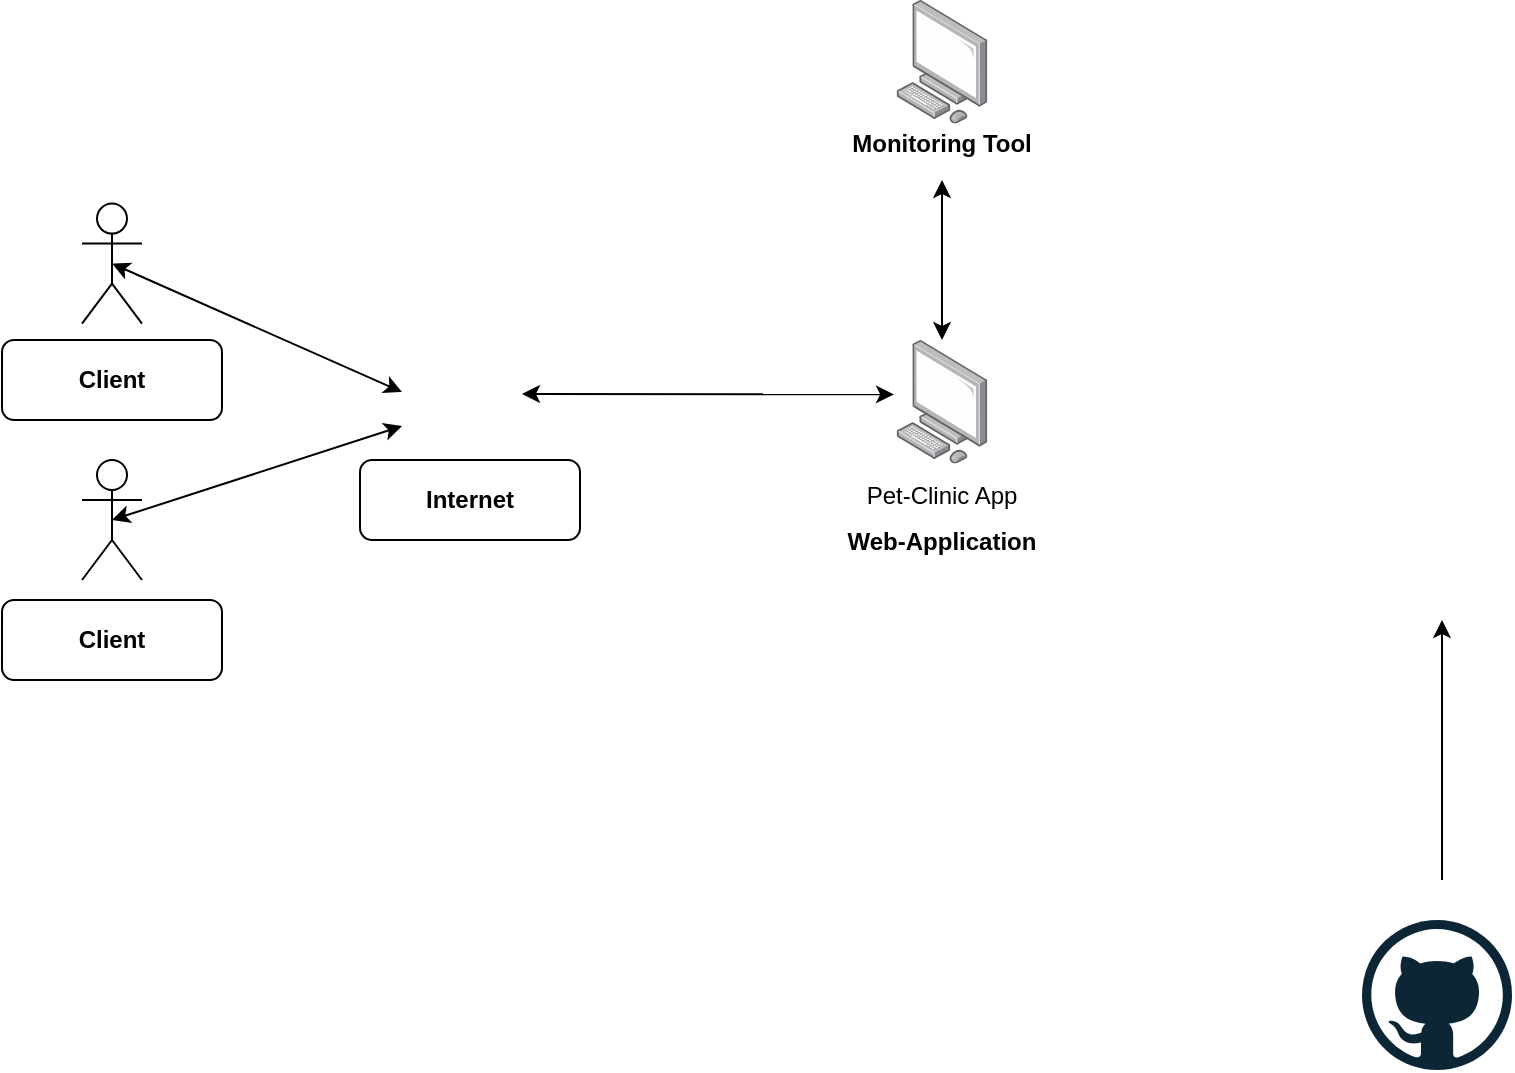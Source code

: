 <mxfile version="21.6.6" type="github">
  <diagram name="Page-1" id="biT-YGSAKw_1VXWfMTr1">
    <mxGraphModel dx="1050" dy="574" grid="1" gridSize="10" guides="1" tooltips="1" connect="1" arrows="1" fold="1" page="1" pageScale="1" pageWidth="850" pageHeight="1100" math="0" shadow="0">
      <root>
        <mxCell id="0" />
        <mxCell id="1" parent="0" />
        <mxCell id="zbKXCMnSr81tl0BGBho--5" value="Pet-Clinic App&lt;br&gt;" style="rounded=1;whiteSpace=wrap;html=1;fillColor=none;strokeColor=none;" vertex="1" parent="1">
          <mxGeometry x="450.0" y="238.2" width="120" height="60" as="geometry" />
        </mxCell>
        <mxCell id="zbKXCMnSr81tl0BGBho--1" value="" style="image;points=[];aspect=fixed;html=1;align=center;shadow=0;dashed=0;image=img/lib/allied_telesis/computer_and_terminals/Personal_Computer.svg;" vertex="1" parent="1">
          <mxGeometry x="487.2" y="190" width="45.6" height="61.8" as="geometry" />
        </mxCell>
        <mxCell id="zbKXCMnSr81tl0BGBho--7" value="" style="image;points=[];aspect=fixed;html=1;align=center;shadow=0;dashed=0;image=img/lib/allied_telesis/computer_and_terminals/Personal_Computer.svg;" vertex="1" parent="1">
          <mxGeometry x="487.2" y="20" width="45.6" height="61.8" as="geometry" />
        </mxCell>
        <mxCell id="zbKXCMnSr81tl0BGBho--8" value="&lt;b&gt;Monitoring Tool&lt;/b&gt;" style="rounded=1;whiteSpace=wrap;html=1;fillColor=none;strokeColor=none;" vertex="1" parent="1">
          <mxGeometry x="450.0" y="61.8" width="120" height="60" as="geometry" />
        </mxCell>
        <mxCell id="zbKXCMnSr81tl0BGBho--11" value="&lt;b&gt;Web-Application&lt;br&gt;&lt;br&gt;&lt;/b&gt;" style="rounded=1;whiteSpace=wrap;html=1;fillColor=none;strokeColor=none;" vertex="1" parent="1">
          <mxGeometry x="450.0" y="268.2" width="120" height="60" as="geometry" />
        </mxCell>
        <mxCell id="zbKXCMnSr81tl0BGBho--15" value="Actor" style="shape=umlActor;verticalLabelPosition=bottom;verticalAlign=top;html=1;outlineConnect=0;" vertex="1" parent="1">
          <mxGeometry x="80" y="250" width="30" height="60" as="geometry" />
        </mxCell>
        <mxCell id="zbKXCMnSr81tl0BGBho--16" value="Actor" style="shape=umlActor;verticalLabelPosition=bottom;verticalAlign=top;html=1;outlineConnect=0;" vertex="1" parent="1">
          <mxGeometry x="80" y="121.8" width="30" height="60" as="geometry" />
        </mxCell>
        <mxCell id="zbKXCMnSr81tl0BGBho--19" value="" style="shape=image;html=1;verticalAlign=top;verticalLabelPosition=bottom;labelBackgroundColor=#ffffff;imageAspect=0;aspect=fixed;image=https://cdn2.iconfinder.com/data/icons/whcompare-isometric-web-hosting-servers/50/connected-globe-128.png" vertex="1" parent="1">
          <mxGeometry x="240" y="182" width="68" height="68" as="geometry" />
        </mxCell>
        <mxCell id="zbKXCMnSr81tl0BGBho--22" value="&lt;b&gt;Client&lt;/b&gt;" style="rounded=1;whiteSpace=wrap;html=1;" vertex="1" parent="1">
          <mxGeometry x="40" y="190" width="110" height="40" as="geometry" />
        </mxCell>
        <mxCell id="zbKXCMnSr81tl0BGBho--26" value="&lt;b&gt;Client&lt;/b&gt;" style="rounded=1;whiteSpace=wrap;html=1;" vertex="1" parent="1">
          <mxGeometry x="40" y="320" width="110" height="40" as="geometry" />
        </mxCell>
        <mxCell id="zbKXCMnSr81tl0BGBho--27" value="&lt;b&gt;Internet&lt;/b&gt;" style="rounded=1;whiteSpace=wrap;html=1;" vertex="1" parent="1">
          <mxGeometry x="219" y="250" width="110" height="40" as="geometry" />
        </mxCell>
        <mxCell id="zbKXCMnSr81tl0BGBho--29" value="" style="endArrow=classic;startArrow=classic;html=1;rounded=0;entryX=0;entryY=0.75;entryDx=0;entryDy=0;exitX=0.5;exitY=0.5;exitDx=0;exitDy=0;exitPerimeter=0;" edge="1" parent="1" source="zbKXCMnSr81tl0BGBho--15" target="zbKXCMnSr81tl0BGBho--19">
          <mxGeometry width="50" height="50" relative="1" as="geometry">
            <mxPoint x="140" y="320" as="sourcePoint" />
            <mxPoint x="190" y="270" as="targetPoint" />
          </mxGeometry>
        </mxCell>
        <mxCell id="zbKXCMnSr81tl0BGBho--30" value="" style="endArrow=classic;startArrow=classic;html=1;rounded=0;entryX=0;entryY=0.5;entryDx=0;entryDy=0;exitX=0.5;exitY=0.5;exitDx=0;exitDy=0;exitPerimeter=0;" edge="1" parent="1" source="zbKXCMnSr81tl0BGBho--16" target="zbKXCMnSr81tl0BGBho--19">
          <mxGeometry width="50" height="50" relative="1" as="geometry">
            <mxPoint x="119" y="182" as="sourcePoint" />
            <mxPoint x="219" y="95" as="targetPoint" />
          </mxGeometry>
        </mxCell>
        <mxCell id="zbKXCMnSr81tl0BGBho--31" value="" style="endArrow=classic;startArrow=classic;html=1;rounded=0;entryX=-0.026;entryY=0.44;entryDx=0;entryDy=0;entryPerimeter=0;" edge="1" parent="1" target="zbKXCMnSr81tl0BGBho--1">
          <mxGeometry width="50" height="50" relative="1" as="geometry">
            <mxPoint x="300" y="217" as="sourcePoint" />
            <mxPoint x="450" y="274" as="targetPoint" />
          </mxGeometry>
        </mxCell>
        <mxCell id="zbKXCMnSr81tl0BGBho--32" value="" style="endArrow=classic;startArrow=classic;html=1;rounded=0;" edge="1" parent="1">
          <mxGeometry width="50" height="50" relative="1" as="geometry">
            <mxPoint x="510" y="190" as="sourcePoint" />
            <mxPoint x="510" y="110" as="targetPoint" />
          </mxGeometry>
        </mxCell>
        <mxCell id="zbKXCMnSr81tl0BGBho--33" value="" style="dashed=0;outlineConnect=0;html=1;align=center;labelPosition=center;verticalLabelPosition=bottom;verticalAlign=top;shape=mxgraph.weblogos.github" vertex="1" parent="1">
          <mxGeometry x="720" y="480" width="75" height="75" as="geometry" />
        </mxCell>
        <mxCell id="zbKXCMnSr81tl0BGBho--35" value="" style="endArrow=classic;html=1;rounded=0;" edge="1" parent="1">
          <mxGeometry width="50" height="50" relative="1" as="geometry">
            <mxPoint x="760" y="460" as="sourcePoint" />
            <mxPoint x="760" y="330" as="targetPoint" />
          </mxGeometry>
        </mxCell>
      </root>
    </mxGraphModel>
  </diagram>
</mxfile>

